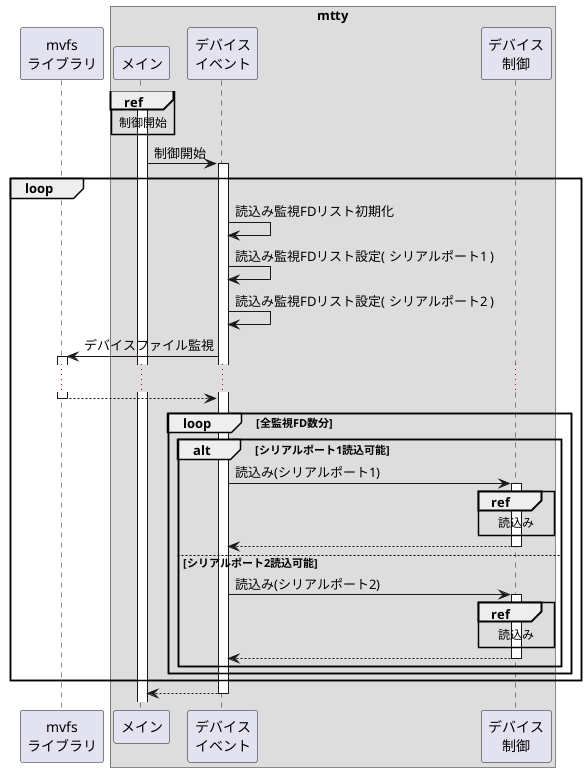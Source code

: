 @startuml

participant "mvfs\nライブラリ" as libmvfs
box "mtty"
    participant "メイン"             as main
    participant "デバイス\nイベント" as devt
    participant "デバイス\n制御"     as dctrl
end box

activate main
ref over main: 制御開始

main -> devt: 制御開始
activate devt

loop
    devt -> devt: 読込み監視FDリスト初期化
    devt -> devt: 読込み監視FDリスト設定( シリアルポート1 )
    devt -> devt: 読込み監視FDリスト設定( シリアルポート2 )

    libmvfs <- devt: デバイスファイル監視
    activate libmvfs
    ...
    libmvfs --> devt:
    deactivate libmvfs

    loop 全監視FD数分
        alt シリアルポート1読込可能
            devt -> dctrl: 読込み(シリアルポート1)
            activate dctrl
            ref over dctrl: 読込み
            devt <-- dctrl:
            deactivate dctrl
        else シリアルポート2読込可能
            devt -> dctrl: 読込み(シリアルポート2)
            activate dctrl
            ref over dctrl: 読込み
            devt <-- dctrl:
            deactivate dctrl
        end alt
    end loop
end loop

main <-- devt:
deactivate devt

@enduml
